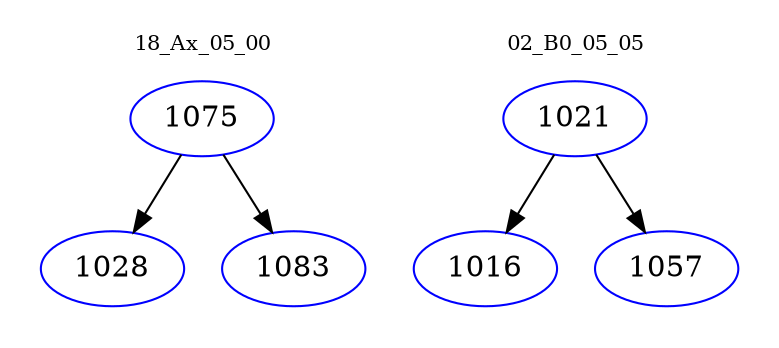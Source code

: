 digraph{
subgraph cluster_0 {
color = white
label = "18_Ax_05_00";
fontsize=10;
T0_1075 [label="1075", color="blue"]
T0_1075 -> T0_1028 [color="black"]
T0_1028 [label="1028", color="blue"]
T0_1075 -> T0_1083 [color="black"]
T0_1083 [label="1083", color="blue"]
}
subgraph cluster_1 {
color = white
label = "02_B0_05_05";
fontsize=10;
T1_1021 [label="1021", color="blue"]
T1_1021 -> T1_1016 [color="black"]
T1_1016 [label="1016", color="blue"]
T1_1021 -> T1_1057 [color="black"]
T1_1057 [label="1057", color="blue"]
}
}
